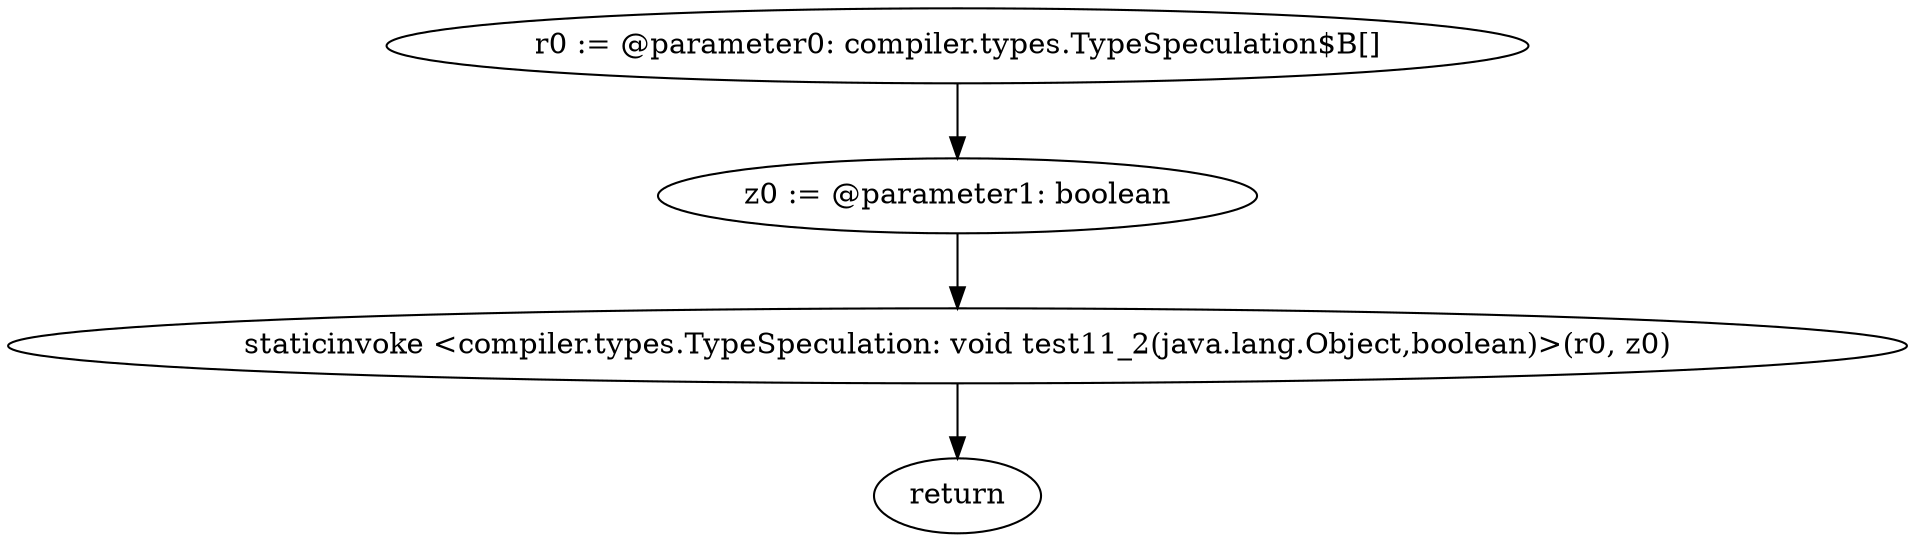 digraph "unitGraph" {
    "r0 := @parameter0: compiler.types.TypeSpeculation$B[]"
    "z0 := @parameter1: boolean"
    "staticinvoke <compiler.types.TypeSpeculation: void test11_2(java.lang.Object,boolean)>(r0, z0)"
    "return"
    "r0 := @parameter0: compiler.types.TypeSpeculation$B[]"->"z0 := @parameter1: boolean";
    "z0 := @parameter1: boolean"->"staticinvoke <compiler.types.TypeSpeculation: void test11_2(java.lang.Object,boolean)>(r0, z0)";
    "staticinvoke <compiler.types.TypeSpeculation: void test11_2(java.lang.Object,boolean)>(r0, z0)"->"return";
}
